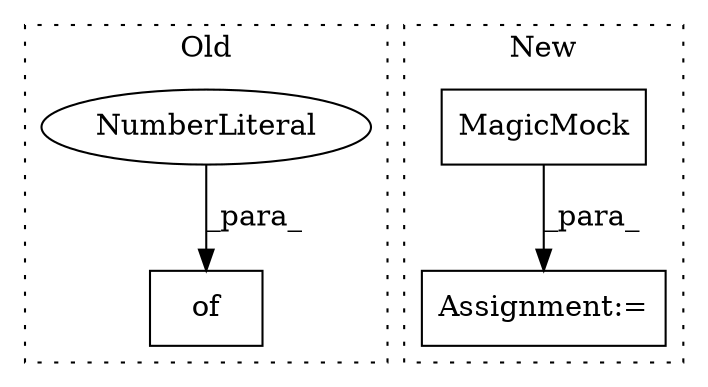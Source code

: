 digraph G {
subgraph cluster0 {
1 [label="of" a="32" s="85658,85688" l="3,1" shape="box"];
4 [label="NumberLiteral" a="34" s="85687" l="1" shape="ellipse"];
label = "Old";
style="dotted";
}
subgraph cluster1 {
2 [label="MagicMock" a="32" s="85602" l="11" shape="box"];
3 [label="Assignment:=" a="7" s="86041" l="1" shape="box"];
label = "New";
style="dotted";
}
2 -> 3 [label="_para_"];
4 -> 1 [label="_para_"];
}